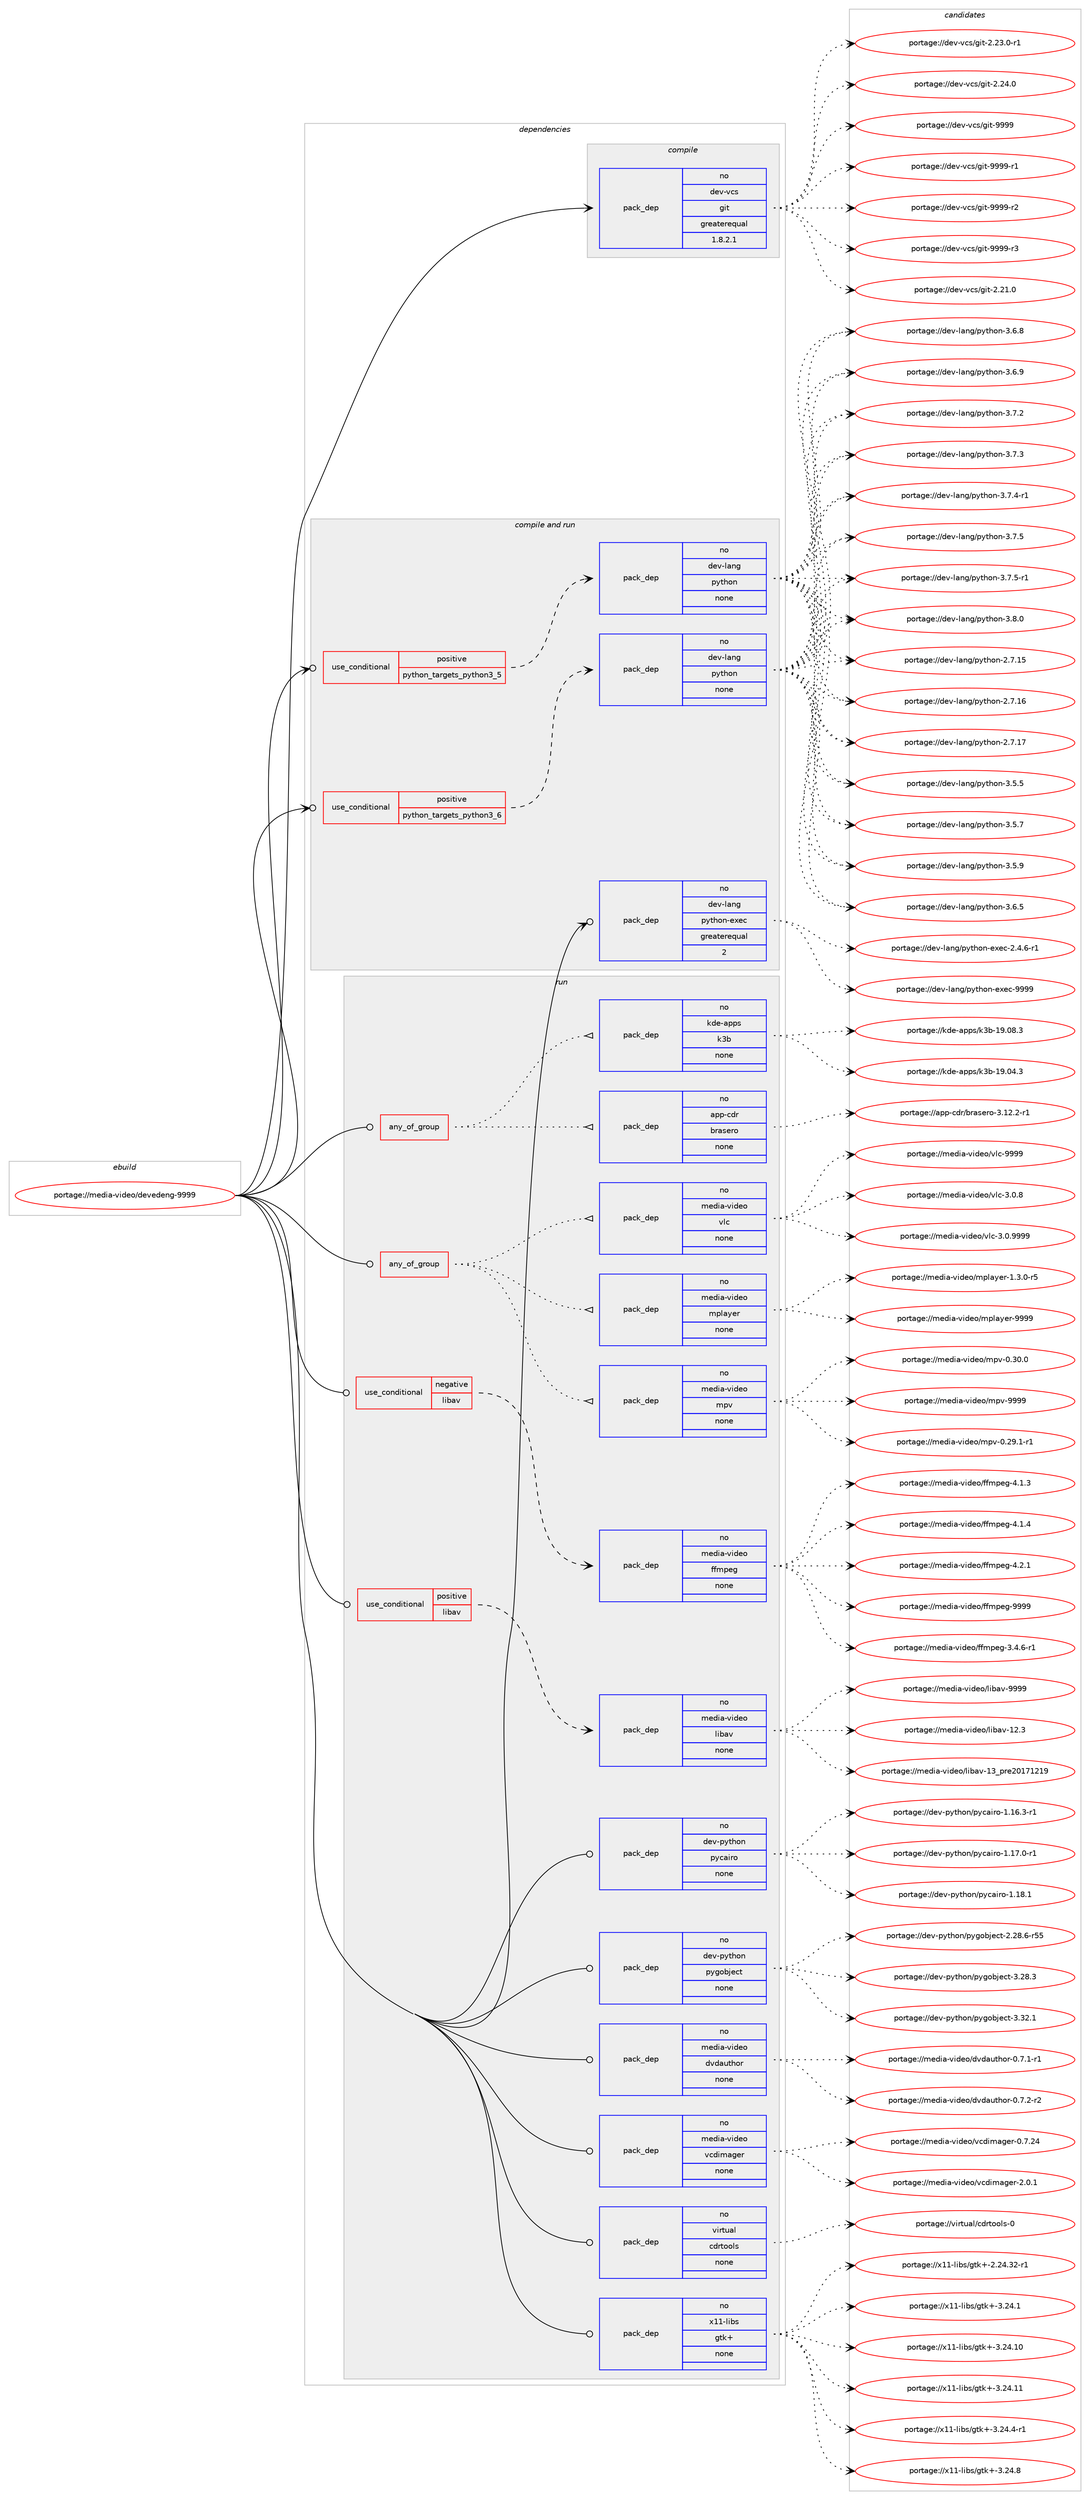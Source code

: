 digraph prolog {

# *************
# Graph options
# *************

newrank=true;
concentrate=true;
compound=true;
graph [rankdir=LR,fontname=Helvetica,fontsize=10,ranksep=1.5];#, ranksep=2.5, nodesep=0.2];
edge  [arrowhead=vee];
node  [fontname=Helvetica,fontsize=10];

# **********
# The ebuild
# **********

subgraph cluster_leftcol {
color=gray;
label=<<i>ebuild</i>>;
id [label="portage://media-video/devedeng-9999", color=red, width=4, href="../media-video/devedeng-9999.svg"];
}

# ****************
# The dependencies
# ****************

subgraph cluster_midcol {
color=gray;
label=<<i>dependencies</i>>;
subgraph cluster_compile {
fillcolor="#eeeeee";
style=filled;
label=<<i>compile</i>>;
subgraph pack249205 {
dependency338998 [label=<<TABLE BORDER="0" CELLBORDER="1" CELLSPACING="0" CELLPADDING="4" WIDTH="220"><TR><TD ROWSPAN="6" CELLPADDING="30">pack_dep</TD></TR><TR><TD WIDTH="110">no</TD></TR><TR><TD>dev-vcs</TD></TR><TR><TD>git</TD></TR><TR><TD>greaterequal</TD></TR><TR><TD>1.8.2.1</TD></TR></TABLE>>, shape=none, color=blue];
}
id:e -> dependency338998:w [weight=20,style="solid",arrowhead="vee"];
}
subgraph cluster_compileandrun {
fillcolor="#eeeeee";
style=filled;
label=<<i>compile and run</i>>;
subgraph cond84228 {
dependency338999 [label=<<TABLE BORDER="0" CELLBORDER="1" CELLSPACING="0" CELLPADDING="4"><TR><TD ROWSPAN="3" CELLPADDING="10">use_conditional</TD></TR><TR><TD>positive</TD></TR><TR><TD>python_targets_python3_5</TD></TR></TABLE>>, shape=none, color=red];
subgraph pack249206 {
dependency339000 [label=<<TABLE BORDER="0" CELLBORDER="1" CELLSPACING="0" CELLPADDING="4" WIDTH="220"><TR><TD ROWSPAN="6" CELLPADDING="30">pack_dep</TD></TR><TR><TD WIDTH="110">no</TD></TR><TR><TD>dev-lang</TD></TR><TR><TD>python</TD></TR><TR><TD>none</TD></TR><TR><TD></TD></TR></TABLE>>, shape=none, color=blue];
}
dependency338999:e -> dependency339000:w [weight=20,style="dashed",arrowhead="vee"];
}
id:e -> dependency338999:w [weight=20,style="solid",arrowhead="odotvee"];
subgraph cond84229 {
dependency339001 [label=<<TABLE BORDER="0" CELLBORDER="1" CELLSPACING="0" CELLPADDING="4"><TR><TD ROWSPAN="3" CELLPADDING="10">use_conditional</TD></TR><TR><TD>positive</TD></TR><TR><TD>python_targets_python3_6</TD></TR></TABLE>>, shape=none, color=red];
subgraph pack249207 {
dependency339002 [label=<<TABLE BORDER="0" CELLBORDER="1" CELLSPACING="0" CELLPADDING="4" WIDTH="220"><TR><TD ROWSPAN="6" CELLPADDING="30">pack_dep</TD></TR><TR><TD WIDTH="110">no</TD></TR><TR><TD>dev-lang</TD></TR><TR><TD>python</TD></TR><TR><TD>none</TD></TR><TR><TD></TD></TR></TABLE>>, shape=none, color=blue];
}
dependency339001:e -> dependency339002:w [weight=20,style="dashed",arrowhead="vee"];
}
id:e -> dependency339001:w [weight=20,style="solid",arrowhead="odotvee"];
subgraph pack249208 {
dependency339003 [label=<<TABLE BORDER="0" CELLBORDER="1" CELLSPACING="0" CELLPADDING="4" WIDTH="220"><TR><TD ROWSPAN="6" CELLPADDING="30">pack_dep</TD></TR><TR><TD WIDTH="110">no</TD></TR><TR><TD>dev-lang</TD></TR><TR><TD>python-exec</TD></TR><TR><TD>greaterequal</TD></TR><TR><TD>2</TD></TR></TABLE>>, shape=none, color=blue];
}
id:e -> dependency339003:w [weight=20,style="solid",arrowhead="odotvee"];
}
subgraph cluster_run {
fillcolor="#eeeeee";
style=filled;
label=<<i>run</i>>;
subgraph any5420 {
dependency339004 [label=<<TABLE BORDER="0" CELLBORDER="1" CELLSPACING="0" CELLPADDING="4"><TR><TD CELLPADDING="10">any_of_group</TD></TR></TABLE>>, shape=none, color=red];subgraph pack249209 {
dependency339005 [label=<<TABLE BORDER="0" CELLBORDER="1" CELLSPACING="0" CELLPADDING="4" WIDTH="220"><TR><TD ROWSPAN="6" CELLPADDING="30">pack_dep</TD></TR><TR><TD WIDTH="110">no</TD></TR><TR><TD>app-cdr</TD></TR><TR><TD>brasero</TD></TR><TR><TD>none</TD></TR><TR><TD></TD></TR></TABLE>>, shape=none, color=blue];
}
dependency339004:e -> dependency339005:w [weight=20,style="dotted",arrowhead="oinv"];
subgraph pack249210 {
dependency339006 [label=<<TABLE BORDER="0" CELLBORDER="1" CELLSPACING="0" CELLPADDING="4" WIDTH="220"><TR><TD ROWSPAN="6" CELLPADDING="30">pack_dep</TD></TR><TR><TD WIDTH="110">no</TD></TR><TR><TD>kde-apps</TD></TR><TR><TD>k3b</TD></TR><TR><TD>none</TD></TR><TR><TD></TD></TR></TABLE>>, shape=none, color=blue];
}
dependency339004:e -> dependency339006:w [weight=20,style="dotted",arrowhead="oinv"];
}
id:e -> dependency339004:w [weight=20,style="solid",arrowhead="odot"];
subgraph any5421 {
dependency339007 [label=<<TABLE BORDER="0" CELLBORDER="1" CELLSPACING="0" CELLPADDING="4"><TR><TD CELLPADDING="10">any_of_group</TD></TR></TABLE>>, shape=none, color=red];subgraph pack249211 {
dependency339008 [label=<<TABLE BORDER="0" CELLBORDER="1" CELLSPACING="0" CELLPADDING="4" WIDTH="220"><TR><TD ROWSPAN="6" CELLPADDING="30">pack_dep</TD></TR><TR><TD WIDTH="110">no</TD></TR><TR><TD>media-video</TD></TR><TR><TD>vlc</TD></TR><TR><TD>none</TD></TR><TR><TD></TD></TR></TABLE>>, shape=none, color=blue];
}
dependency339007:e -> dependency339008:w [weight=20,style="dotted",arrowhead="oinv"];
subgraph pack249212 {
dependency339009 [label=<<TABLE BORDER="0" CELLBORDER="1" CELLSPACING="0" CELLPADDING="4" WIDTH="220"><TR><TD ROWSPAN="6" CELLPADDING="30">pack_dep</TD></TR><TR><TD WIDTH="110">no</TD></TR><TR><TD>media-video</TD></TR><TR><TD>mpv</TD></TR><TR><TD>none</TD></TR><TR><TD></TD></TR></TABLE>>, shape=none, color=blue];
}
dependency339007:e -> dependency339009:w [weight=20,style="dotted",arrowhead="oinv"];
subgraph pack249213 {
dependency339010 [label=<<TABLE BORDER="0" CELLBORDER="1" CELLSPACING="0" CELLPADDING="4" WIDTH="220"><TR><TD ROWSPAN="6" CELLPADDING="30">pack_dep</TD></TR><TR><TD WIDTH="110">no</TD></TR><TR><TD>media-video</TD></TR><TR><TD>mplayer</TD></TR><TR><TD>none</TD></TR><TR><TD></TD></TR></TABLE>>, shape=none, color=blue];
}
dependency339007:e -> dependency339010:w [weight=20,style="dotted",arrowhead="oinv"];
}
id:e -> dependency339007:w [weight=20,style="solid",arrowhead="odot"];
subgraph cond84230 {
dependency339011 [label=<<TABLE BORDER="0" CELLBORDER="1" CELLSPACING="0" CELLPADDING="4"><TR><TD ROWSPAN="3" CELLPADDING="10">use_conditional</TD></TR><TR><TD>negative</TD></TR><TR><TD>libav</TD></TR></TABLE>>, shape=none, color=red];
subgraph pack249214 {
dependency339012 [label=<<TABLE BORDER="0" CELLBORDER="1" CELLSPACING="0" CELLPADDING="4" WIDTH="220"><TR><TD ROWSPAN="6" CELLPADDING="30">pack_dep</TD></TR><TR><TD WIDTH="110">no</TD></TR><TR><TD>media-video</TD></TR><TR><TD>ffmpeg</TD></TR><TR><TD>none</TD></TR><TR><TD></TD></TR></TABLE>>, shape=none, color=blue];
}
dependency339011:e -> dependency339012:w [weight=20,style="dashed",arrowhead="vee"];
}
id:e -> dependency339011:w [weight=20,style="solid",arrowhead="odot"];
subgraph cond84231 {
dependency339013 [label=<<TABLE BORDER="0" CELLBORDER="1" CELLSPACING="0" CELLPADDING="4"><TR><TD ROWSPAN="3" CELLPADDING="10">use_conditional</TD></TR><TR><TD>positive</TD></TR><TR><TD>libav</TD></TR></TABLE>>, shape=none, color=red];
subgraph pack249215 {
dependency339014 [label=<<TABLE BORDER="0" CELLBORDER="1" CELLSPACING="0" CELLPADDING="4" WIDTH="220"><TR><TD ROWSPAN="6" CELLPADDING="30">pack_dep</TD></TR><TR><TD WIDTH="110">no</TD></TR><TR><TD>media-video</TD></TR><TR><TD>libav</TD></TR><TR><TD>none</TD></TR><TR><TD></TD></TR></TABLE>>, shape=none, color=blue];
}
dependency339013:e -> dependency339014:w [weight=20,style="dashed",arrowhead="vee"];
}
id:e -> dependency339013:w [weight=20,style="solid",arrowhead="odot"];
subgraph pack249216 {
dependency339015 [label=<<TABLE BORDER="0" CELLBORDER="1" CELLSPACING="0" CELLPADDING="4" WIDTH="220"><TR><TD ROWSPAN="6" CELLPADDING="30">pack_dep</TD></TR><TR><TD WIDTH="110">no</TD></TR><TR><TD>dev-python</TD></TR><TR><TD>pycairo</TD></TR><TR><TD>none</TD></TR><TR><TD></TD></TR></TABLE>>, shape=none, color=blue];
}
id:e -> dependency339015:w [weight=20,style="solid",arrowhead="odot"];
subgraph pack249217 {
dependency339016 [label=<<TABLE BORDER="0" CELLBORDER="1" CELLSPACING="0" CELLPADDING="4" WIDTH="220"><TR><TD ROWSPAN="6" CELLPADDING="30">pack_dep</TD></TR><TR><TD WIDTH="110">no</TD></TR><TR><TD>dev-python</TD></TR><TR><TD>pygobject</TD></TR><TR><TD>none</TD></TR><TR><TD></TD></TR></TABLE>>, shape=none, color=blue];
}
id:e -> dependency339016:w [weight=20,style="solid",arrowhead="odot"];
subgraph pack249218 {
dependency339017 [label=<<TABLE BORDER="0" CELLBORDER="1" CELLSPACING="0" CELLPADDING="4" WIDTH="220"><TR><TD ROWSPAN="6" CELLPADDING="30">pack_dep</TD></TR><TR><TD WIDTH="110">no</TD></TR><TR><TD>media-video</TD></TR><TR><TD>dvdauthor</TD></TR><TR><TD>none</TD></TR><TR><TD></TD></TR></TABLE>>, shape=none, color=blue];
}
id:e -> dependency339017:w [weight=20,style="solid",arrowhead="odot"];
subgraph pack249219 {
dependency339018 [label=<<TABLE BORDER="0" CELLBORDER="1" CELLSPACING="0" CELLPADDING="4" WIDTH="220"><TR><TD ROWSPAN="6" CELLPADDING="30">pack_dep</TD></TR><TR><TD WIDTH="110">no</TD></TR><TR><TD>media-video</TD></TR><TR><TD>vcdimager</TD></TR><TR><TD>none</TD></TR><TR><TD></TD></TR></TABLE>>, shape=none, color=blue];
}
id:e -> dependency339018:w [weight=20,style="solid",arrowhead="odot"];
subgraph pack249220 {
dependency339019 [label=<<TABLE BORDER="0" CELLBORDER="1" CELLSPACING="0" CELLPADDING="4" WIDTH="220"><TR><TD ROWSPAN="6" CELLPADDING="30">pack_dep</TD></TR><TR><TD WIDTH="110">no</TD></TR><TR><TD>virtual</TD></TR><TR><TD>cdrtools</TD></TR><TR><TD>none</TD></TR><TR><TD></TD></TR></TABLE>>, shape=none, color=blue];
}
id:e -> dependency339019:w [weight=20,style="solid",arrowhead="odot"];
subgraph pack249221 {
dependency339020 [label=<<TABLE BORDER="0" CELLBORDER="1" CELLSPACING="0" CELLPADDING="4" WIDTH="220"><TR><TD ROWSPAN="6" CELLPADDING="30">pack_dep</TD></TR><TR><TD WIDTH="110">no</TD></TR><TR><TD>x11-libs</TD></TR><TR><TD>gtk+</TD></TR><TR><TD>none</TD></TR><TR><TD></TD></TR></TABLE>>, shape=none, color=blue];
}
id:e -> dependency339020:w [weight=20,style="solid",arrowhead="odot"];
}
}

# **************
# The candidates
# **************

subgraph cluster_choices {
rank=same;
color=gray;
label=<<i>candidates</i>>;

subgraph choice249205 {
color=black;
nodesep=1;
choiceportage10010111845118991154710310511645504650494648 [label="portage://dev-vcs/git-2.21.0", color=red, width=4,href="../dev-vcs/git-2.21.0.svg"];
choiceportage100101118451189911547103105116455046505146484511449 [label="portage://dev-vcs/git-2.23.0-r1", color=red, width=4,href="../dev-vcs/git-2.23.0-r1.svg"];
choiceportage10010111845118991154710310511645504650524648 [label="portage://dev-vcs/git-2.24.0", color=red, width=4,href="../dev-vcs/git-2.24.0.svg"];
choiceportage1001011184511899115471031051164557575757 [label="portage://dev-vcs/git-9999", color=red, width=4,href="../dev-vcs/git-9999.svg"];
choiceportage10010111845118991154710310511645575757574511449 [label="portage://dev-vcs/git-9999-r1", color=red, width=4,href="../dev-vcs/git-9999-r1.svg"];
choiceportage10010111845118991154710310511645575757574511450 [label="portage://dev-vcs/git-9999-r2", color=red, width=4,href="../dev-vcs/git-9999-r2.svg"];
choiceportage10010111845118991154710310511645575757574511451 [label="portage://dev-vcs/git-9999-r3", color=red, width=4,href="../dev-vcs/git-9999-r3.svg"];
dependency338998:e -> choiceportage10010111845118991154710310511645504650494648:w [style=dotted,weight="100"];
dependency338998:e -> choiceportage100101118451189911547103105116455046505146484511449:w [style=dotted,weight="100"];
dependency338998:e -> choiceportage10010111845118991154710310511645504650524648:w [style=dotted,weight="100"];
dependency338998:e -> choiceportage1001011184511899115471031051164557575757:w [style=dotted,weight="100"];
dependency338998:e -> choiceportage10010111845118991154710310511645575757574511449:w [style=dotted,weight="100"];
dependency338998:e -> choiceportage10010111845118991154710310511645575757574511450:w [style=dotted,weight="100"];
dependency338998:e -> choiceportage10010111845118991154710310511645575757574511451:w [style=dotted,weight="100"];
}
subgraph choice249206 {
color=black;
nodesep=1;
choiceportage10010111845108971101034711212111610411111045504655464953 [label="portage://dev-lang/python-2.7.15", color=red, width=4,href="../dev-lang/python-2.7.15.svg"];
choiceportage10010111845108971101034711212111610411111045504655464954 [label="portage://dev-lang/python-2.7.16", color=red, width=4,href="../dev-lang/python-2.7.16.svg"];
choiceportage10010111845108971101034711212111610411111045504655464955 [label="portage://dev-lang/python-2.7.17", color=red, width=4,href="../dev-lang/python-2.7.17.svg"];
choiceportage100101118451089711010347112121116104111110455146534653 [label="portage://dev-lang/python-3.5.5", color=red, width=4,href="../dev-lang/python-3.5.5.svg"];
choiceportage100101118451089711010347112121116104111110455146534655 [label="portage://dev-lang/python-3.5.7", color=red, width=4,href="../dev-lang/python-3.5.7.svg"];
choiceportage100101118451089711010347112121116104111110455146534657 [label="portage://dev-lang/python-3.5.9", color=red, width=4,href="../dev-lang/python-3.5.9.svg"];
choiceportage100101118451089711010347112121116104111110455146544653 [label="portage://dev-lang/python-3.6.5", color=red, width=4,href="../dev-lang/python-3.6.5.svg"];
choiceportage100101118451089711010347112121116104111110455146544656 [label="portage://dev-lang/python-3.6.8", color=red, width=4,href="../dev-lang/python-3.6.8.svg"];
choiceportage100101118451089711010347112121116104111110455146544657 [label="portage://dev-lang/python-3.6.9", color=red, width=4,href="../dev-lang/python-3.6.9.svg"];
choiceportage100101118451089711010347112121116104111110455146554650 [label="portage://dev-lang/python-3.7.2", color=red, width=4,href="../dev-lang/python-3.7.2.svg"];
choiceportage100101118451089711010347112121116104111110455146554651 [label="portage://dev-lang/python-3.7.3", color=red, width=4,href="../dev-lang/python-3.7.3.svg"];
choiceportage1001011184510897110103471121211161041111104551465546524511449 [label="portage://dev-lang/python-3.7.4-r1", color=red, width=4,href="../dev-lang/python-3.7.4-r1.svg"];
choiceportage100101118451089711010347112121116104111110455146554653 [label="portage://dev-lang/python-3.7.5", color=red, width=4,href="../dev-lang/python-3.7.5.svg"];
choiceportage1001011184510897110103471121211161041111104551465546534511449 [label="portage://dev-lang/python-3.7.5-r1", color=red, width=4,href="../dev-lang/python-3.7.5-r1.svg"];
choiceportage100101118451089711010347112121116104111110455146564648 [label="portage://dev-lang/python-3.8.0", color=red, width=4,href="../dev-lang/python-3.8.0.svg"];
dependency339000:e -> choiceportage10010111845108971101034711212111610411111045504655464953:w [style=dotted,weight="100"];
dependency339000:e -> choiceportage10010111845108971101034711212111610411111045504655464954:w [style=dotted,weight="100"];
dependency339000:e -> choiceportage10010111845108971101034711212111610411111045504655464955:w [style=dotted,weight="100"];
dependency339000:e -> choiceportage100101118451089711010347112121116104111110455146534653:w [style=dotted,weight="100"];
dependency339000:e -> choiceportage100101118451089711010347112121116104111110455146534655:w [style=dotted,weight="100"];
dependency339000:e -> choiceportage100101118451089711010347112121116104111110455146534657:w [style=dotted,weight="100"];
dependency339000:e -> choiceportage100101118451089711010347112121116104111110455146544653:w [style=dotted,weight="100"];
dependency339000:e -> choiceportage100101118451089711010347112121116104111110455146544656:w [style=dotted,weight="100"];
dependency339000:e -> choiceportage100101118451089711010347112121116104111110455146544657:w [style=dotted,weight="100"];
dependency339000:e -> choiceportage100101118451089711010347112121116104111110455146554650:w [style=dotted,weight="100"];
dependency339000:e -> choiceportage100101118451089711010347112121116104111110455146554651:w [style=dotted,weight="100"];
dependency339000:e -> choiceportage1001011184510897110103471121211161041111104551465546524511449:w [style=dotted,weight="100"];
dependency339000:e -> choiceportage100101118451089711010347112121116104111110455146554653:w [style=dotted,weight="100"];
dependency339000:e -> choiceportage1001011184510897110103471121211161041111104551465546534511449:w [style=dotted,weight="100"];
dependency339000:e -> choiceportage100101118451089711010347112121116104111110455146564648:w [style=dotted,weight="100"];
}
subgraph choice249207 {
color=black;
nodesep=1;
choiceportage10010111845108971101034711212111610411111045504655464953 [label="portage://dev-lang/python-2.7.15", color=red, width=4,href="../dev-lang/python-2.7.15.svg"];
choiceportage10010111845108971101034711212111610411111045504655464954 [label="portage://dev-lang/python-2.7.16", color=red, width=4,href="../dev-lang/python-2.7.16.svg"];
choiceportage10010111845108971101034711212111610411111045504655464955 [label="portage://dev-lang/python-2.7.17", color=red, width=4,href="../dev-lang/python-2.7.17.svg"];
choiceportage100101118451089711010347112121116104111110455146534653 [label="portage://dev-lang/python-3.5.5", color=red, width=4,href="../dev-lang/python-3.5.5.svg"];
choiceportage100101118451089711010347112121116104111110455146534655 [label="portage://dev-lang/python-3.5.7", color=red, width=4,href="../dev-lang/python-3.5.7.svg"];
choiceportage100101118451089711010347112121116104111110455146534657 [label="portage://dev-lang/python-3.5.9", color=red, width=4,href="../dev-lang/python-3.5.9.svg"];
choiceportage100101118451089711010347112121116104111110455146544653 [label="portage://dev-lang/python-3.6.5", color=red, width=4,href="../dev-lang/python-3.6.5.svg"];
choiceportage100101118451089711010347112121116104111110455146544656 [label="portage://dev-lang/python-3.6.8", color=red, width=4,href="../dev-lang/python-3.6.8.svg"];
choiceportage100101118451089711010347112121116104111110455146544657 [label="portage://dev-lang/python-3.6.9", color=red, width=4,href="../dev-lang/python-3.6.9.svg"];
choiceportage100101118451089711010347112121116104111110455146554650 [label="portage://dev-lang/python-3.7.2", color=red, width=4,href="../dev-lang/python-3.7.2.svg"];
choiceportage100101118451089711010347112121116104111110455146554651 [label="portage://dev-lang/python-3.7.3", color=red, width=4,href="../dev-lang/python-3.7.3.svg"];
choiceportage1001011184510897110103471121211161041111104551465546524511449 [label="portage://dev-lang/python-3.7.4-r1", color=red, width=4,href="../dev-lang/python-3.7.4-r1.svg"];
choiceportage100101118451089711010347112121116104111110455146554653 [label="portage://dev-lang/python-3.7.5", color=red, width=4,href="../dev-lang/python-3.7.5.svg"];
choiceportage1001011184510897110103471121211161041111104551465546534511449 [label="portage://dev-lang/python-3.7.5-r1", color=red, width=4,href="../dev-lang/python-3.7.5-r1.svg"];
choiceportage100101118451089711010347112121116104111110455146564648 [label="portage://dev-lang/python-3.8.0", color=red, width=4,href="../dev-lang/python-3.8.0.svg"];
dependency339002:e -> choiceportage10010111845108971101034711212111610411111045504655464953:w [style=dotted,weight="100"];
dependency339002:e -> choiceportage10010111845108971101034711212111610411111045504655464954:w [style=dotted,weight="100"];
dependency339002:e -> choiceportage10010111845108971101034711212111610411111045504655464955:w [style=dotted,weight="100"];
dependency339002:e -> choiceportage100101118451089711010347112121116104111110455146534653:w [style=dotted,weight="100"];
dependency339002:e -> choiceportage100101118451089711010347112121116104111110455146534655:w [style=dotted,weight="100"];
dependency339002:e -> choiceportage100101118451089711010347112121116104111110455146534657:w [style=dotted,weight="100"];
dependency339002:e -> choiceportage100101118451089711010347112121116104111110455146544653:w [style=dotted,weight="100"];
dependency339002:e -> choiceportage100101118451089711010347112121116104111110455146544656:w [style=dotted,weight="100"];
dependency339002:e -> choiceportage100101118451089711010347112121116104111110455146544657:w [style=dotted,weight="100"];
dependency339002:e -> choiceportage100101118451089711010347112121116104111110455146554650:w [style=dotted,weight="100"];
dependency339002:e -> choiceportage100101118451089711010347112121116104111110455146554651:w [style=dotted,weight="100"];
dependency339002:e -> choiceportage1001011184510897110103471121211161041111104551465546524511449:w [style=dotted,weight="100"];
dependency339002:e -> choiceportage100101118451089711010347112121116104111110455146554653:w [style=dotted,weight="100"];
dependency339002:e -> choiceportage1001011184510897110103471121211161041111104551465546534511449:w [style=dotted,weight="100"];
dependency339002:e -> choiceportage100101118451089711010347112121116104111110455146564648:w [style=dotted,weight="100"];
}
subgraph choice249208 {
color=black;
nodesep=1;
choiceportage10010111845108971101034711212111610411111045101120101994550465246544511449 [label="portage://dev-lang/python-exec-2.4.6-r1", color=red, width=4,href="../dev-lang/python-exec-2.4.6-r1.svg"];
choiceportage10010111845108971101034711212111610411111045101120101994557575757 [label="portage://dev-lang/python-exec-9999", color=red, width=4,href="../dev-lang/python-exec-9999.svg"];
dependency339003:e -> choiceportage10010111845108971101034711212111610411111045101120101994550465246544511449:w [style=dotted,weight="100"];
dependency339003:e -> choiceportage10010111845108971101034711212111610411111045101120101994557575757:w [style=dotted,weight="100"];
}
subgraph choice249209 {
color=black;
nodesep=1;
choiceportage971121124599100114479811497115101114111455146495046504511449 [label="portage://app-cdr/brasero-3.12.2-r1", color=red, width=4,href="../app-cdr/brasero-3.12.2-r1.svg"];
dependency339005:e -> choiceportage971121124599100114479811497115101114111455146495046504511449:w [style=dotted,weight="100"];
}
subgraph choice249210 {
color=black;
nodesep=1;
choiceportage10710010145971121121154710751984549574648524651 [label="portage://kde-apps/k3b-19.04.3", color=red, width=4,href="../kde-apps/k3b-19.04.3.svg"];
choiceportage10710010145971121121154710751984549574648564651 [label="portage://kde-apps/k3b-19.08.3", color=red, width=4,href="../kde-apps/k3b-19.08.3.svg"];
dependency339006:e -> choiceportage10710010145971121121154710751984549574648524651:w [style=dotted,weight="100"];
dependency339006:e -> choiceportage10710010145971121121154710751984549574648564651:w [style=dotted,weight="100"];
}
subgraph choice249211 {
color=black;
nodesep=1;
choiceportage10910110010597451181051001011114711810899455146484656 [label="portage://media-video/vlc-3.0.8", color=red, width=4,href="../media-video/vlc-3.0.8.svg"];
choiceportage10910110010597451181051001011114711810899455146484657575757 [label="portage://media-video/vlc-3.0.9999", color=red, width=4,href="../media-video/vlc-3.0.9999.svg"];
choiceportage109101100105974511810510010111147118108994557575757 [label="portage://media-video/vlc-9999", color=red, width=4,href="../media-video/vlc-9999.svg"];
dependency339008:e -> choiceportage10910110010597451181051001011114711810899455146484656:w [style=dotted,weight="100"];
dependency339008:e -> choiceportage10910110010597451181051001011114711810899455146484657575757:w [style=dotted,weight="100"];
dependency339008:e -> choiceportage109101100105974511810510010111147118108994557575757:w [style=dotted,weight="100"];
}
subgraph choice249212 {
color=black;
nodesep=1;
choiceportage109101100105974511810510010111147109112118454846505746494511449 [label="portage://media-video/mpv-0.29.1-r1", color=red, width=4,href="../media-video/mpv-0.29.1-r1.svg"];
choiceportage10910110010597451181051001011114710911211845484651484648 [label="portage://media-video/mpv-0.30.0", color=red, width=4,href="../media-video/mpv-0.30.0.svg"];
choiceportage1091011001059745118105100101111471091121184557575757 [label="portage://media-video/mpv-9999", color=red, width=4,href="../media-video/mpv-9999.svg"];
dependency339009:e -> choiceportage109101100105974511810510010111147109112118454846505746494511449:w [style=dotted,weight="100"];
dependency339009:e -> choiceportage10910110010597451181051001011114710911211845484651484648:w [style=dotted,weight="100"];
dependency339009:e -> choiceportage1091011001059745118105100101111471091121184557575757:w [style=dotted,weight="100"];
}
subgraph choice249213 {
color=black;
nodesep=1;
choiceportage109101100105974511810510010111147109112108971211011144549465146484511453 [label="portage://media-video/mplayer-1.3.0-r5", color=red, width=4,href="../media-video/mplayer-1.3.0-r5.svg"];
choiceportage109101100105974511810510010111147109112108971211011144557575757 [label="portage://media-video/mplayer-9999", color=red, width=4,href="../media-video/mplayer-9999.svg"];
dependency339010:e -> choiceportage109101100105974511810510010111147109112108971211011144549465146484511453:w [style=dotted,weight="100"];
dependency339010:e -> choiceportage109101100105974511810510010111147109112108971211011144557575757:w [style=dotted,weight="100"];
}
subgraph choice249214 {
color=black;
nodesep=1;
choiceportage1091011001059745118105100101111471021021091121011034551465246544511449 [label="portage://media-video/ffmpeg-3.4.6-r1", color=red, width=4,href="../media-video/ffmpeg-3.4.6-r1.svg"];
choiceportage109101100105974511810510010111147102102109112101103455246494651 [label="portage://media-video/ffmpeg-4.1.3", color=red, width=4,href="../media-video/ffmpeg-4.1.3.svg"];
choiceportage109101100105974511810510010111147102102109112101103455246494652 [label="portage://media-video/ffmpeg-4.1.4", color=red, width=4,href="../media-video/ffmpeg-4.1.4.svg"];
choiceportage109101100105974511810510010111147102102109112101103455246504649 [label="portage://media-video/ffmpeg-4.2.1", color=red, width=4,href="../media-video/ffmpeg-4.2.1.svg"];
choiceportage1091011001059745118105100101111471021021091121011034557575757 [label="portage://media-video/ffmpeg-9999", color=red, width=4,href="../media-video/ffmpeg-9999.svg"];
dependency339012:e -> choiceportage1091011001059745118105100101111471021021091121011034551465246544511449:w [style=dotted,weight="100"];
dependency339012:e -> choiceportage109101100105974511810510010111147102102109112101103455246494651:w [style=dotted,weight="100"];
dependency339012:e -> choiceportage109101100105974511810510010111147102102109112101103455246494652:w [style=dotted,weight="100"];
dependency339012:e -> choiceportage109101100105974511810510010111147102102109112101103455246504649:w [style=dotted,weight="100"];
dependency339012:e -> choiceportage1091011001059745118105100101111471021021091121011034557575757:w [style=dotted,weight="100"];
}
subgraph choice249215 {
color=black;
nodesep=1;
choiceportage10910110010597451181051001011114710810598971184549504651 [label="portage://media-video/libav-12.3", color=red, width=4,href="../media-video/libav-12.3.svg"];
choiceportage1091011001059745118105100101111471081059897118454951951121141015048495549504957 [label="portage://media-video/libav-13_pre20171219", color=red, width=4,href="../media-video/libav-13_pre20171219.svg"];
choiceportage10910110010597451181051001011114710810598971184557575757 [label="portage://media-video/libav-9999", color=red, width=4,href="../media-video/libav-9999.svg"];
dependency339014:e -> choiceportage10910110010597451181051001011114710810598971184549504651:w [style=dotted,weight="100"];
dependency339014:e -> choiceportage1091011001059745118105100101111471081059897118454951951121141015048495549504957:w [style=dotted,weight="100"];
dependency339014:e -> choiceportage10910110010597451181051001011114710810598971184557575757:w [style=dotted,weight="100"];
}
subgraph choice249216 {
color=black;
nodesep=1;
choiceportage10010111845112121116104111110471121219997105114111454946495446514511449 [label="portage://dev-python/pycairo-1.16.3-r1", color=red, width=4,href="../dev-python/pycairo-1.16.3-r1.svg"];
choiceportage10010111845112121116104111110471121219997105114111454946495546484511449 [label="portage://dev-python/pycairo-1.17.0-r1", color=red, width=4,href="../dev-python/pycairo-1.17.0-r1.svg"];
choiceportage1001011184511212111610411111047112121999710511411145494649564649 [label="portage://dev-python/pycairo-1.18.1", color=red, width=4,href="../dev-python/pycairo-1.18.1.svg"];
dependency339015:e -> choiceportage10010111845112121116104111110471121219997105114111454946495446514511449:w [style=dotted,weight="100"];
dependency339015:e -> choiceportage10010111845112121116104111110471121219997105114111454946495546484511449:w [style=dotted,weight="100"];
dependency339015:e -> choiceportage1001011184511212111610411111047112121999710511411145494649564649:w [style=dotted,weight="100"];
}
subgraph choice249217 {
color=black;
nodesep=1;
choiceportage1001011184511212111610411111047112121103111981061019911645504650564654451145353 [label="portage://dev-python/pygobject-2.28.6-r55", color=red, width=4,href="../dev-python/pygobject-2.28.6-r55.svg"];
choiceportage1001011184511212111610411111047112121103111981061019911645514650564651 [label="portage://dev-python/pygobject-3.28.3", color=red, width=4,href="../dev-python/pygobject-3.28.3.svg"];
choiceportage1001011184511212111610411111047112121103111981061019911645514651504649 [label="portage://dev-python/pygobject-3.32.1", color=red, width=4,href="../dev-python/pygobject-3.32.1.svg"];
dependency339016:e -> choiceportage1001011184511212111610411111047112121103111981061019911645504650564654451145353:w [style=dotted,weight="100"];
dependency339016:e -> choiceportage1001011184511212111610411111047112121103111981061019911645514650564651:w [style=dotted,weight="100"];
dependency339016:e -> choiceportage1001011184511212111610411111047112121103111981061019911645514651504649:w [style=dotted,weight="100"];
}
subgraph choice249218 {
color=black;
nodesep=1;
choiceportage109101100105974511810510010111147100118100971171161041111144548465546494511449 [label="portage://media-video/dvdauthor-0.7.1-r1", color=red, width=4,href="../media-video/dvdauthor-0.7.1-r1.svg"];
choiceportage109101100105974511810510010111147100118100971171161041111144548465546504511450 [label="portage://media-video/dvdauthor-0.7.2-r2", color=red, width=4,href="../media-video/dvdauthor-0.7.2-r2.svg"];
dependency339017:e -> choiceportage109101100105974511810510010111147100118100971171161041111144548465546494511449:w [style=dotted,weight="100"];
dependency339017:e -> choiceportage109101100105974511810510010111147100118100971171161041111144548465546504511450:w [style=dotted,weight="100"];
}
subgraph choice249219 {
color=black;
nodesep=1;
choiceportage109101100105974511810510010111147118991001051099710310111445484655465052 [label="portage://media-video/vcdimager-0.7.24", color=red, width=4,href="../media-video/vcdimager-0.7.24.svg"];
choiceportage1091011001059745118105100101111471189910010510997103101114455046484649 [label="portage://media-video/vcdimager-2.0.1", color=red, width=4,href="../media-video/vcdimager-2.0.1.svg"];
dependency339018:e -> choiceportage109101100105974511810510010111147118991001051099710310111445484655465052:w [style=dotted,weight="100"];
dependency339018:e -> choiceportage1091011001059745118105100101111471189910010510997103101114455046484649:w [style=dotted,weight="100"];
}
subgraph choice249220 {
color=black;
nodesep=1;
choiceportage1181051141161179710847991001141161111111081154548 [label="portage://virtual/cdrtools-0", color=red, width=4,href="../virtual/cdrtools-0.svg"];
dependency339019:e -> choiceportage1181051141161179710847991001141161111111081154548:w [style=dotted,weight="100"];
}
subgraph choice249221 {
color=black;
nodesep=1;
choiceportage12049494510810598115471031161074345504650524651504511449 [label="portage://x11-libs/gtk+-2.24.32-r1", color=red, width=4,href="../x11-libs/gtk+-2.24.32-r1.svg"];
choiceportage12049494510810598115471031161074345514650524649 [label="portage://x11-libs/gtk+-3.24.1", color=red, width=4,href="../x11-libs/gtk+-3.24.1.svg"];
choiceportage1204949451081059811547103116107434551465052464948 [label="portage://x11-libs/gtk+-3.24.10", color=red, width=4,href="../x11-libs/gtk+-3.24.10.svg"];
choiceportage1204949451081059811547103116107434551465052464949 [label="portage://x11-libs/gtk+-3.24.11", color=red, width=4,href="../x11-libs/gtk+-3.24.11.svg"];
choiceportage120494945108105981154710311610743455146505246524511449 [label="portage://x11-libs/gtk+-3.24.4-r1", color=red, width=4,href="../x11-libs/gtk+-3.24.4-r1.svg"];
choiceportage12049494510810598115471031161074345514650524656 [label="portage://x11-libs/gtk+-3.24.8", color=red, width=4,href="../x11-libs/gtk+-3.24.8.svg"];
dependency339020:e -> choiceportage12049494510810598115471031161074345504650524651504511449:w [style=dotted,weight="100"];
dependency339020:e -> choiceportage12049494510810598115471031161074345514650524649:w [style=dotted,weight="100"];
dependency339020:e -> choiceportage1204949451081059811547103116107434551465052464948:w [style=dotted,weight="100"];
dependency339020:e -> choiceportage1204949451081059811547103116107434551465052464949:w [style=dotted,weight="100"];
dependency339020:e -> choiceportage120494945108105981154710311610743455146505246524511449:w [style=dotted,weight="100"];
dependency339020:e -> choiceportage12049494510810598115471031161074345514650524656:w [style=dotted,weight="100"];
}
}

}
